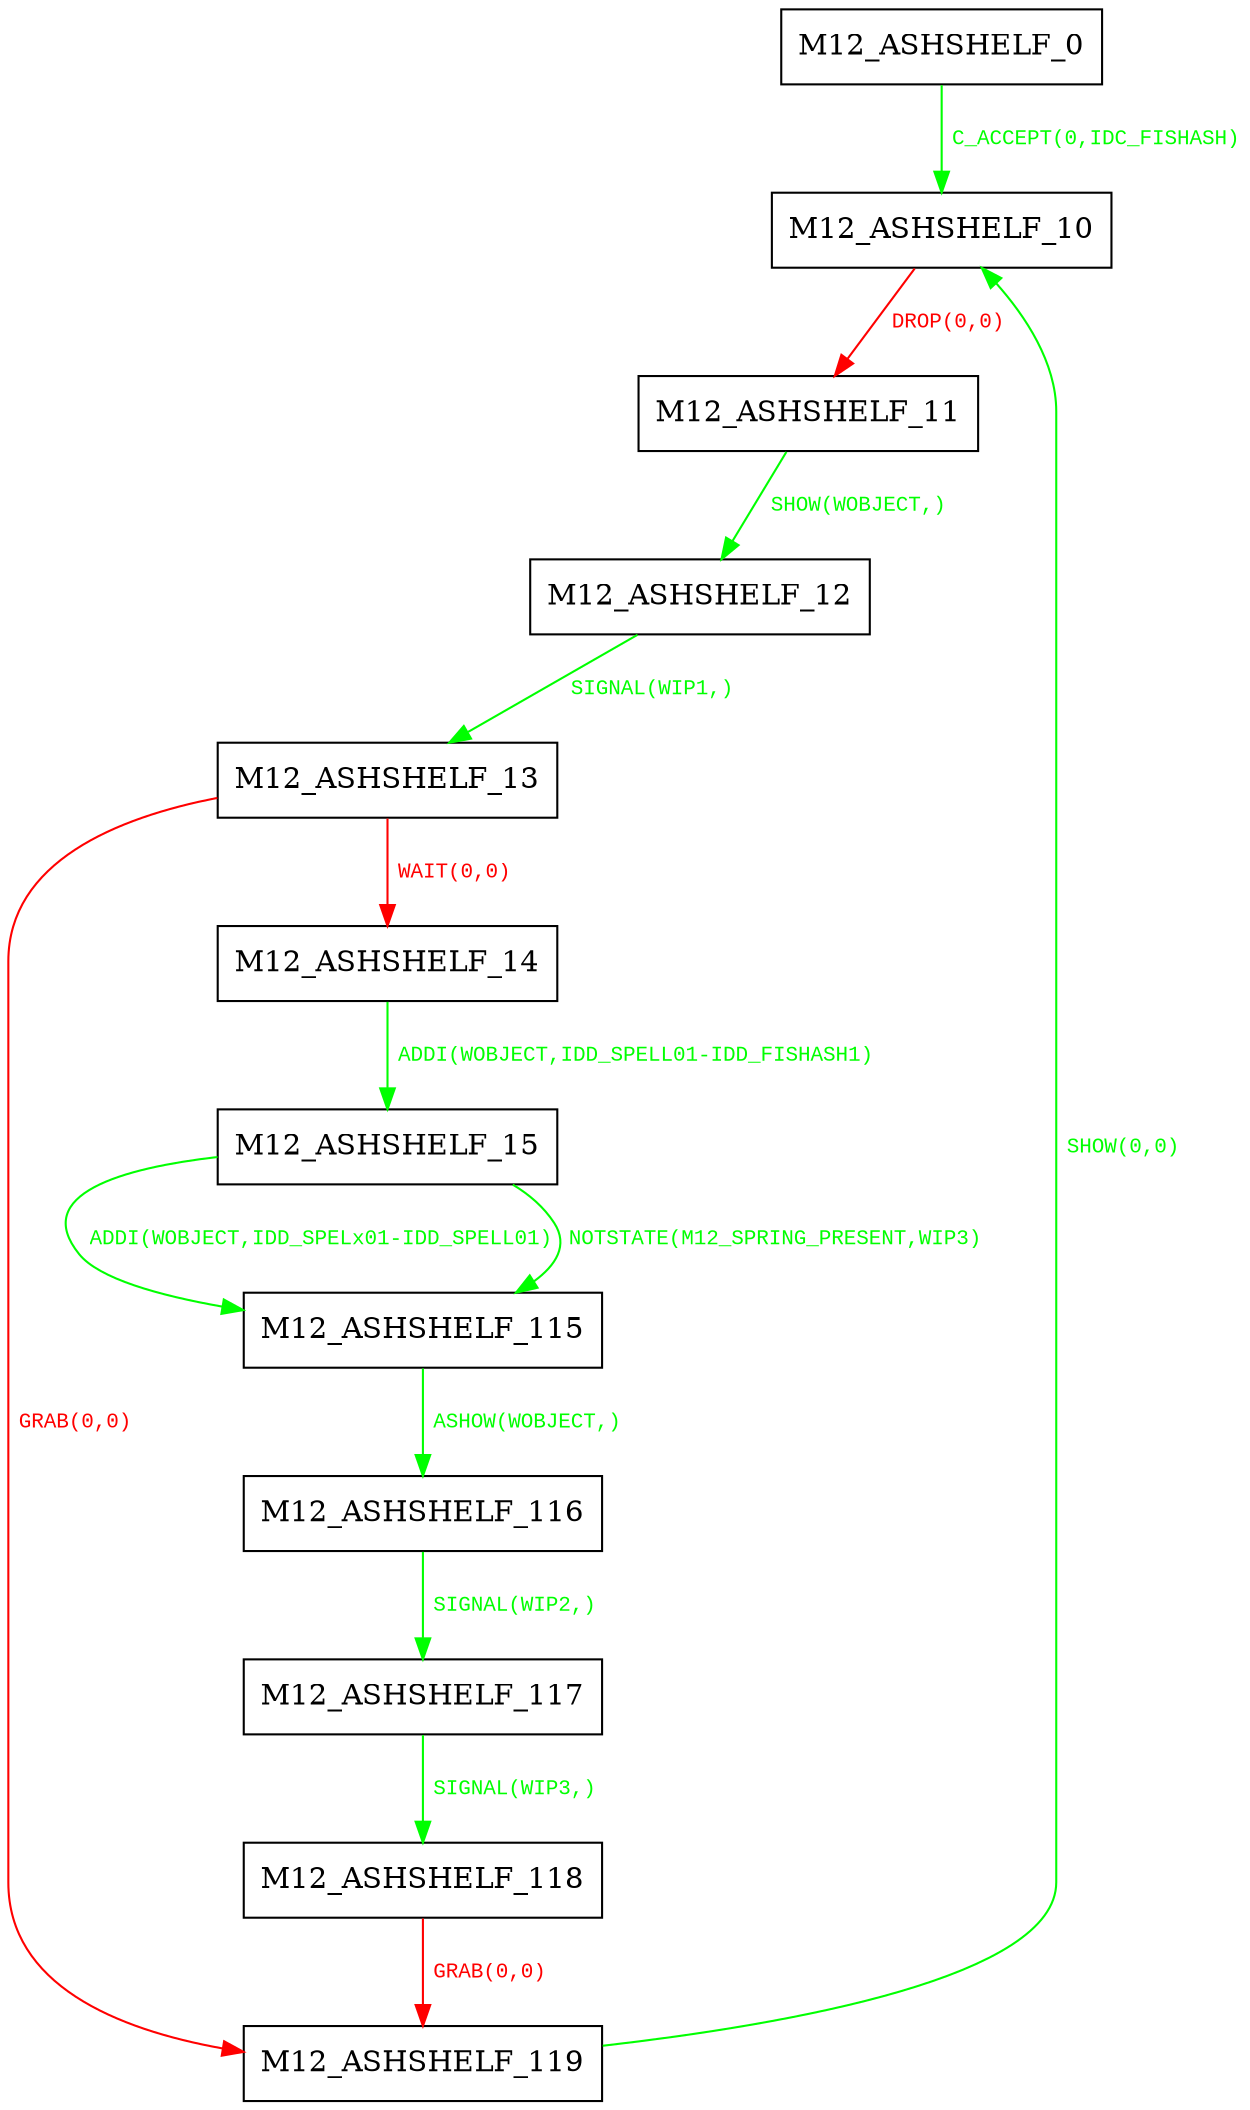digraph {
 node [shape=record];
"M12_ASHSHELF_0" -> "M12_ASHSHELF_10"[color=green, fontcolor=green, label=< <font face="Courier New" point-size="10">
C_ACCEPT(0,IDC_FISHASH)<br/>
</font>>];
"M12_ASHSHELF_10" -> "M12_ASHSHELF_11"[color=red, fontcolor=red, label=< <font face="Courier New" point-size="10">
DROP(0,0)<br/>
</font>>];
"M12_ASHSHELF_11" -> "M12_ASHSHELF_12"[color=green, fontcolor=green, label=< <font face="Courier New" point-size="10">
SHOW(WOBJECT,)<br/>
</font>>];
"M12_ASHSHELF_12" -> "M12_ASHSHELF_13"[color=green, fontcolor=green, label=< <font face="Courier New" point-size="10">
SIGNAL(WIP1,)<br/>
</font>>];
"M12_ASHSHELF_13" -> "M12_ASHSHELF_119"[color=red, fontcolor=red, label=< <font face="Courier New" point-size="10">
GRAB(0,0)<br/>
</font>>];
"M12_ASHSHELF_13" -> "M12_ASHSHELF_14"[color=red, fontcolor=red, label=< <font face="Courier New" point-size="10">
WAIT(0,0)<br/>
</font>>];
"M12_ASHSHELF_14" -> "M12_ASHSHELF_15"[color=green, fontcolor=green, label=< <font face="Courier New" point-size="10">
ADDI(WOBJECT,IDD_SPELL01-IDD_FISHASH1)<br/>
</font>>];
"M12_ASHSHELF_15" -> "M12_ASHSHELF_115"[color=green, fontcolor=green, label=< <font face="Courier New" point-size="10">
ADDI(WOBJECT,IDD_SPELx01-IDD_SPELL01)<br/>
</font>>];
"M12_ASHSHELF_15" -> "M12_ASHSHELF_115"[color=green, fontcolor=green, label=< <font face="Courier New" point-size="10">
NOTSTATE(M12_SPRING_PRESENT,WIP3)<br/>
</font>>];
"M12_ASHSHELF_115" -> "M12_ASHSHELF_116"[color=green, fontcolor=green, label=< <font face="Courier New" point-size="10">
ASHOW(WOBJECT,)<br/>
</font>>];
"M12_ASHSHELF_116" -> "M12_ASHSHELF_117"[color=green, fontcolor=green, label=< <font face="Courier New" point-size="10">
SIGNAL(WIP2,)<br/>
</font>>];
"M12_ASHSHELF_117" -> "M12_ASHSHELF_118"[color=green, fontcolor=green, label=< <font face="Courier New" point-size="10">
SIGNAL(WIP3,)<br/>
</font>>];
"M12_ASHSHELF_118" -> "M12_ASHSHELF_119"[color=red, fontcolor=red, label=< <font face="Courier New" point-size="10">
GRAB(0,0)<br/>
</font>>];
"M12_ASHSHELF_119" -> "M12_ASHSHELF_10"[color=green, fontcolor=green, label=< <font face="Courier New" point-size="10">
SHOW(0,0)<br/>
</font>>];
}
